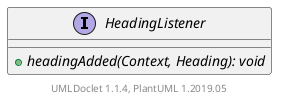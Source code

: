 @startuml

    interface HeadingListener [[HeadingListener.html]] {
        {abstract} +headingAdded(Context, Heading): void
    }


    center footer UMLDoclet 1.1.4, PlantUML 1.2019.05
@enduml
